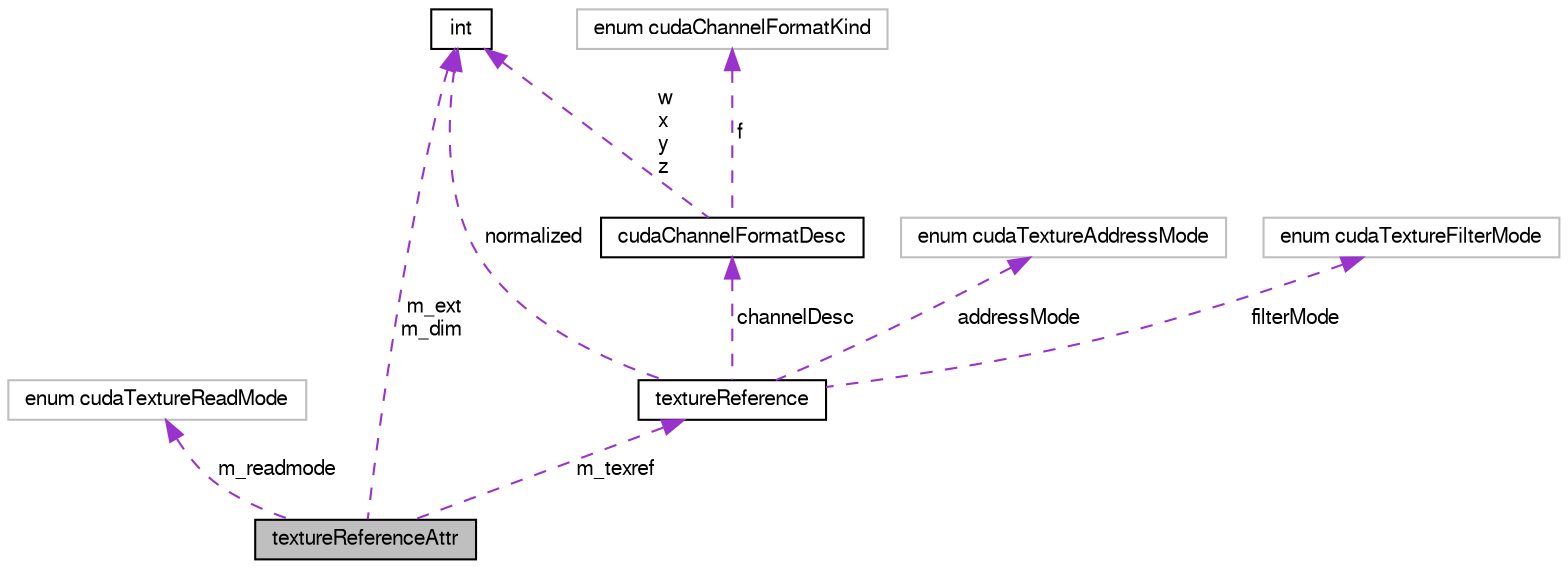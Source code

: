 digraph "textureReferenceAttr"
{
  bgcolor="transparent";
  edge [fontname="FreeSans",fontsize="10",labelfontname="FreeSans",labelfontsize="10"];
  node [fontname="FreeSans",fontsize="10",shape=record];
  Node1 [label="textureReferenceAttr",height=0.2,width=0.4,color="black", fillcolor="grey75", style="filled", fontcolor="black"];
  Node2 -> Node1 [dir="back",color="darkorchid3",fontsize="10",style="dashed",label=" m_readmode" ,fontname="FreeSans"];
  Node2 [label="enum cudaTextureReadMode",height=0.2,width=0.4,color="grey75"];
  Node3 -> Node1 [dir="back",color="darkorchid3",fontsize="10",style="dashed",label=" m_ext\nm_dim" ,fontname="FreeSans"];
  Node3 [label="int",height=0.2,width=0.4,color="black",URL="$classint.html"];
  Node4 -> Node1 [dir="back",color="darkorchid3",fontsize="10",style="dashed",label=" m_texref" ,fontname="FreeSans"];
  Node4 [label="textureReference",height=0.2,width=0.4,color="black",URL="$structtextureReference.html"];
  Node5 -> Node4 [dir="back",color="darkorchid3",fontsize="10",style="dashed",label=" channelDesc" ,fontname="FreeSans"];
  Node5 [label="cudaChannelFormatDesc",height=0.2,width=0.4,color="black",URL="$structcudaChannelFormatDesc.html"];
  Node6 -> Node5 [dir="back",color="darkorchid3",fontsize="10",style="dashed",label=" f" ,fontname="FreeSans"];
  Node6 [label="enum cudaChannelFormatKind",height=0.2,width=0.4,color="grey75"];
  Node3 -> Node5 [dir="back",color="darkorchid3",fontsize="10",style="dashed",label=" w\nx\ny\nz" ,fontname="FreeSans"];
  Node7 -> Node4 [dir="back",color="darkorchid3",fontsize="10",style="dashed",label=" addressMode" ,fontname="FreeSans"];
  Node7 [label="enum cudaTextureAddressMode",height=0.2,width=0.4,color="grey75"];
  Node3 -> Node4 [dir="back",color="darkorchid3",fontsize="10",style="dashed",label=" normalized" ,fontname="FreeSans"];
  Node8 -> Node4 [dir="back",color="darkorchid3",fontsize="10",style="dashed",label=" filterMode" ,fontname="FreeSans"];
  Node8 [label="enum cudaTextureFilterMode",height=0.2,width=0.4,color="grey75"];
}
